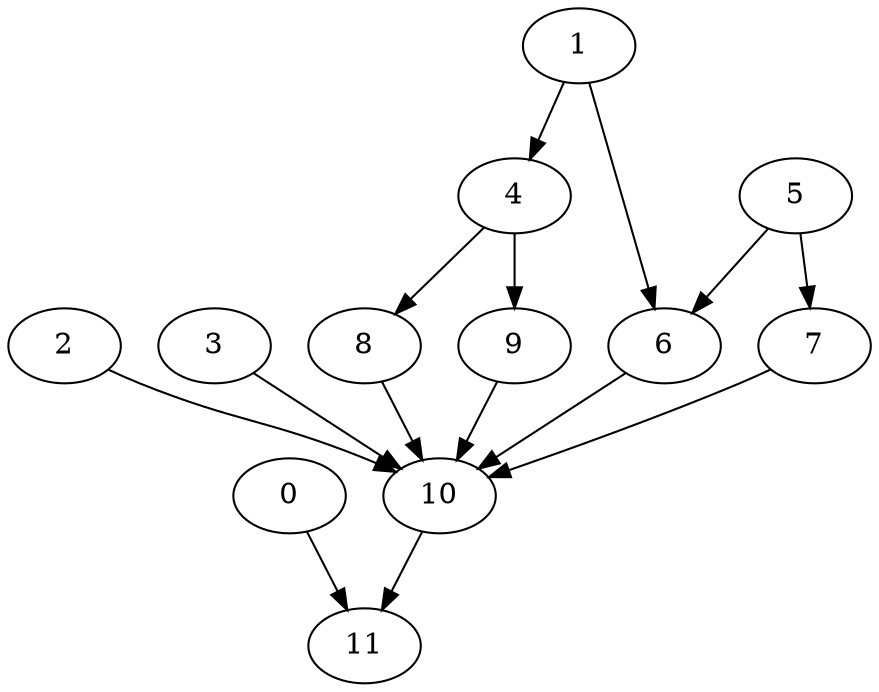 strict digraph "G" {
0 [weight=6];
11 [weight=4];
2 [weight=3];
10 [weight=4];
3 [weight=3];
1 [weight=3];
4 [weight=3];
6 [weight=3];
8 [weight=5];
9 [weight=1];
5 [weight=2];
7 [weight=3];
0 -> 11 [size=2];
2 -> 10 [size=2];
10 -> 11 [size=1];
3 -> 10 [size=3];
1 -> 4 [size=1];
1 -> 6 [size=4];
4 -> 8 [size=2];
4 -> 9 [size=4];
6 -> 10 [size=1];
8 -> 10 [size=2];
9 -> 10 [size=3];
5 -> 6 [size=4];
5 -> 7 [size=3];
7 -> 10 [size=3];
}
